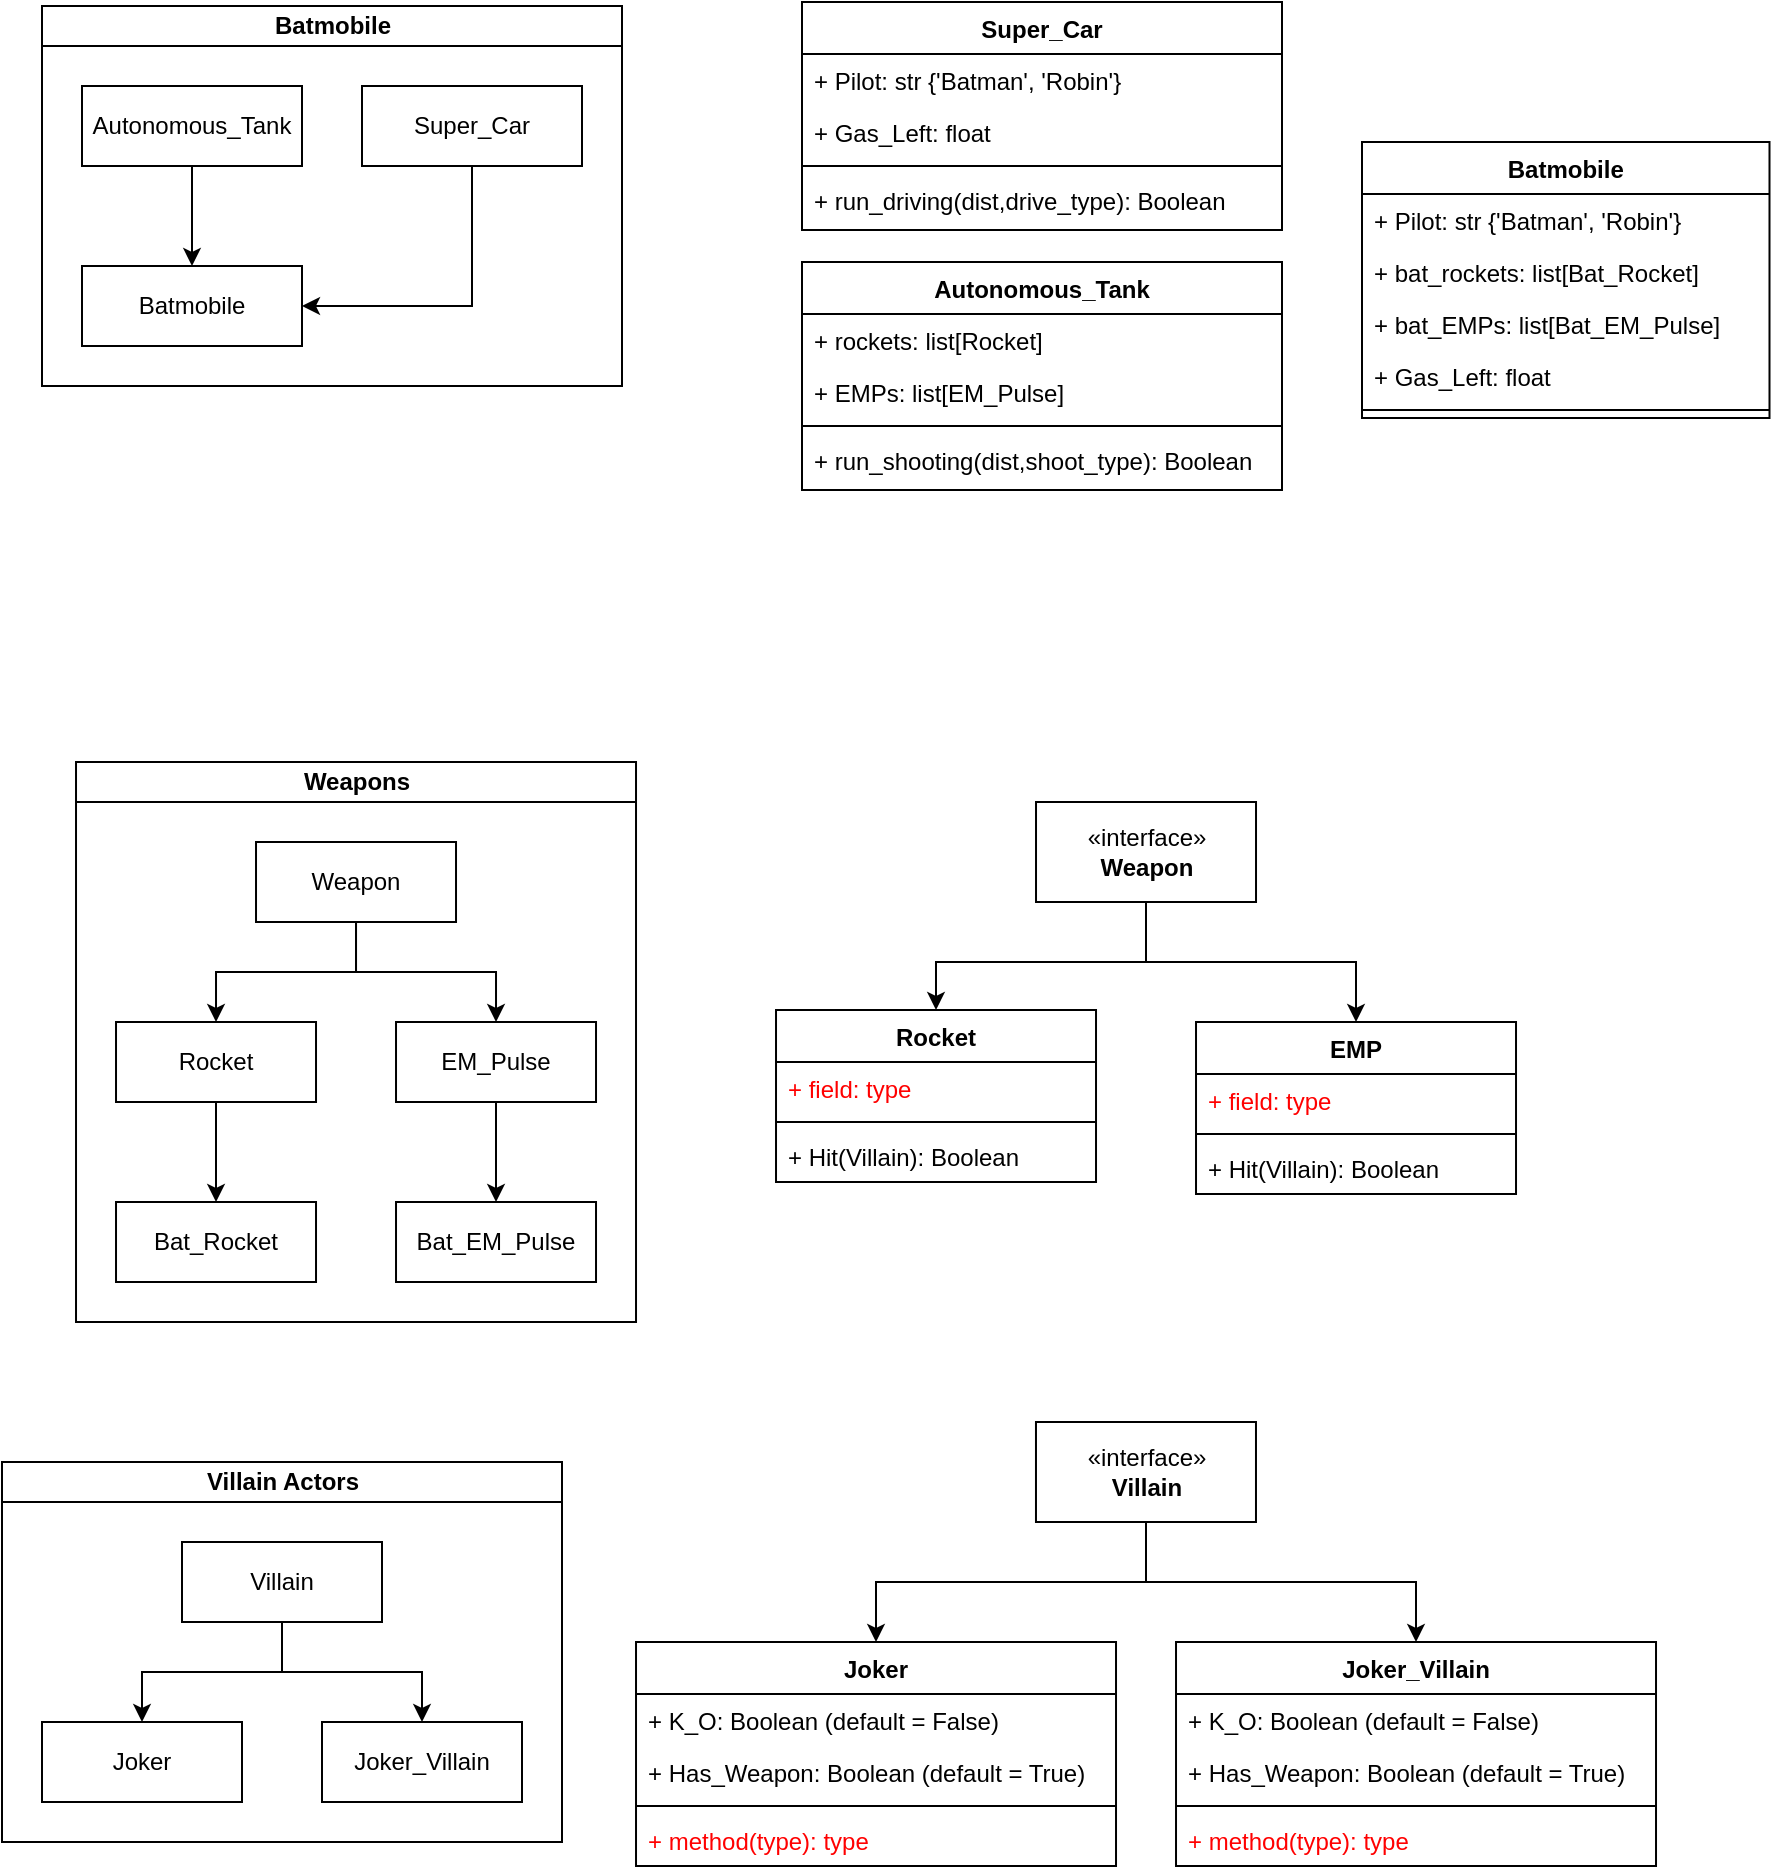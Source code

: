 <mxfile version="13.7.9" type="device"><diagram id="ue3TGciQK1r15YZxMYVg" name="Page-1"><mxGraphModel dx="1495" dy="1184" grid="1" gridSize="10" guides="1" tooltips="1" connect="1" arrows="1" fold="1" page="1" pageScale="1" pageWidth="827" pageHeight="1169" math="0" shadow="0"><root><mxCell id="0"/><mxCell id="1" parent="0"/><mxCell id="WSijbBNQdoImx1uwd8uo-1" value="Villain Actors" style="swimlane;html=1;startSize=20;horizontal=1;childLayout=treeLayout;horizontalTree=0;resizable=0;containerType=tree;" parent="1" vertex="1"><mxGeometry y="770" width="280" height="190" as="geometry"/></mxCell><mxCell id="WSijbBNQdoImx1uwd8uo-2" value="Villain" style="whiteSpace=wrap;html=1;" parent="WSijbBNQdoImx1uwd8uo-1" vertex="1"><mxGeometry x="90" y="40" width="100" height="40" as="geometry"/></mxCell><mxCell id="WSijbBNQdoImx1uwd8uo-3" value="Joker" style="whiteSpace=wrap;html=1;" parent="WSijbBNQdoImx1uwd8uo-1" vertex="1"><mxGeometry x="20" y="130" width="100" height="40" as="geometry"/></mxCell><mxCell id="WSijbBNQdoImx1uwd8uo-4" value="" style="edgeStyle=elbowEdgeStyle;elbow=vertical;html=1;rounded=0;" parent="WSijbBNQdoImx1uwd8uo-1" source="WSijbBNQdoImx1uwd8uo-2" target="WSijbBNQdoImx1uwd8uo-3" edge="1"><mxGeometry relative="1" as="geometry"/></mxCell><mxCell id="WSijbBNQdoImx1uwd8uo-5" value="Joker_Villain" style="whiteSpace=wrap;html=1;" parent="WSijbBNQdoImx1uwd8uo-1" vertex="1"><mxGeometry x="160" y="130" width="100" height="40" as="geometry"/></mxCell><mxCell id="WSijbBNQdoImx1uwd8uo-6" value="" style="edgeStyle=elbowEdgeStyle;elbow=vertical;html=1;rounded=0;" parent="WSijbBNQdoImx1uwd8uo-1" source="WSijbBNQdoImx1uwd8uo-2" target="WSijbBNQdoImx1uwd8uo-5" edge="1"><mxGeometry relative="1" as="geometry"/></mxCell><mxCell id="WSijbBNQdoImx1uwd8uo-7" value="Weapons" style="swimlane;html=1;startSize=20;horizontal=1;childLayout=treeLayout;horizontalTree=0;resizable=0;containerType=tree;" parent="1" vertex="1"><mxGeometry x="37.01" y="420" width="280" height="280" as="geometry"/></mxCell><mxCell id="WSijbBNQdoImx1uwd8uo-8" value="Weapon" style="whiteSpace=wrap;html=1;" parent="WSijbBNQdoImx1uwd8uo-7" vertex="1"><mxGeometry x="90" y="40" width="100" height="40" as="geometry"/></mxCell><mxCell id="ku6yY0L1R4g43gwj--dk-45" style="edgeStyle=orthogonalEdgeStyle;rounded=0;orthogonalLoop=1;jettySize=auto;html=1;exitX=0.5;exitY=1;exitDx=0;exitDy=0;entryX=0.5;entryY=0;entryDx=0;entryDy=0;" edge="1" parent="WSijbBNQdoImx1uwd8uo-7" source="WSijbBNQdoImx1uwd8uo-9" target="ku6yY0L1R4g43gwj--dk-44"><mxGeometry relative="1" as="geometry"/></mxCell><mxCell id="WSijbBNQdoImx1uwd8uo-9" value="Rocket" style="whiteSpace=wrap;html=1;" parent="WSijbBNQdoImx1uwd8uo-7" vertex="1"><mxGeometry x="20" y="130" width="100" height="40" as="geometry"/></mxCell><mxCell id="WSijbBNQdoImx1uwd8uo-10" value="" style="edgeStyle=elbowEdgeStyle;elbow=vertical;html=1;rounded=0;" parent="WSijbBNQdoImx1uwd8uo-7" source="WSijbBNQdoImx1uwd8uo-8" target="WSijbBNQdoImx1uwd8uo-9" edge="1"><mxGeometry relative="1" as="geometry"/></mxCell><mxCell id="ku6yY0L1R4g43gwj--dk-41" style="edgeStyle=orthogonalEdgeStyle;rounded=0;orthogonalLoop=1;jettySize=auto;html=1;exitX=0.5;exitY=1;exitDx=0;exitDy=0;" edge="1" parent="WSijbBNQdoImx1uwd8uo-7" source="WSijbBNQdoImx1uwd8uo-11" target="ku6yY0L1R4g43gwj--dk-40"><mxGeometry relative="1" as="geometry"/></mxCell><mxCell id="WSijbBNQdoImx1uwd8uo-11" value="EM_Pulse" style="whiteSpace=wrap;html=1;" parent="WSijbBNQdoImx1uwd8uo-7" vertex="1"><mxGeometry x="160" y="130" width="100" height="40" as="geometry"/></mxCell><mxCell id="WSijbBNQdoImx1uwd8uo-12" value="" style="edgeStyle=elbowEdgeStyle;elbow=vertical;html=1;rounded=0;" parent="WSijbBNQdoImx1uwd8uo-7" source="WSijbBNQdoImx1uwd8uo-8" target="WSijbBNQdoImx1uwd8uo-11" edge="1"><mxGeometry relative="1" as="geometry"/></mxCell><mxCell id="ku6yY0L1R4g43gwj--dk-40" value="Bat_EM_Pulse" style="rounded=0;whiteSpace=wrap;html=1;" vertex="1" parent="WSijbBNQdoImx1uwd8uo-7"><mxGeometry x="160" y="220" width="100" height="40" as="geometry"/></mxCell><mxCell id="ku6yY0L1R4g43gwj--dk-44" value="Bat_Rocket" style="rounded=0;whiteSpace=wrap;html=1;" vertex="1" parent="WSijbBNQdoImx1uwd8uo-7"><mxGeometry x="20" y="220" width="100" height="40" as="geometry"/></mxCell><mxCell id="WSijbBNQdoImx1uwd8uo-62" value="" style="edgeStyle=orthogonalEdgeStyle;rounded=0;orthogonalLoop=1;jettySize=auto;html=1;entryX=0.5;entryY=0;entryDx=0;entryDy=0;" parent="1" source="WSijbBNQdoImx1uwd8uo-64" target="WSijbBNQdoImx1uwd8uo-65" edge="1"><mxGeometry relative="1" as="geometry"><mxPoint x="727.01" y="475" as="targetPoint"/><Array as="points"><mxPoint x="572.01" y="520"/><mxPoint x="467.01" y="520"/></Array></mxGeometry></mxCell><mxCell id="WSijbBNQdoImx1uwd8uo-63" style="edgeStyle=orthogonalEdgeStyle;rounded=0;orthogonalLoop=1;jettySize=auto;html=1;entryX=0.5;entryY=0;entryDx=0;entryDy=0;" parent="1" source="WSijbBNQdoImx1uwd8uo-64" target="WSijbBNQdoImx1uwd8uo-69" edge="1"><mxGeometry relative="1" as="geometry"><Array as="points"><mxPoint x="572.01" y="520"/><mxPoint x="677.01" y="520"/></Array></mxGeometry></mxCell><mxCell id="WSijbBNQdoImx1uwd8uo-64" value="«interface»&lt;br&gt;&lt;b&gt;Weapon&lt;/b&gt;" style="html=1;" parent="1" vertex="1"><mxGeometry x="517.01" y="440" width="110" height="50" as="geometry"/></mxCell><mxCell id="WSijbBNQdoImx1uwd8uo-73" value="" style="edgeStyle=orthogonalEdgeStyle;rounded=0;orthogonalLoop=1;jettySize=auto;html=1;entryX=0.5;entryY=0;entryDx=0;entryDy=0;" parent="1" source="WSijbBNQdoImx1uwd8uo-75" target="WSijbBNQdoImx1uwd8uo-76" edge="1"><mxGeometry relative="1" as="geometry"><mxPoint x="727" y="785" as="targetPoint"/><Array as="points"><mxPoint x="572" y="830"/><mxPoint x="437" y="830"/></Array></mxGeometry></mxCell><mxCell id="WSijbBNQdoImx1uwd8uo-74" style="edgeStyle=orthogonalEdgeStyle;rounded=0;orthogonalLoop=1;jettySize=auto;html=1;entryX=0.5;entryY=0;entryDx=0;entryDy=0;" parent="1" source="WSijbBNQdoImx1uwd8uo-75" target="oelmLWVL9KXARIqWcuO6-8" edge="1"><mxGeometry relative="1" as="geometry"><Array as="points"><mxPoint x="572" y="830"/><mxPoint x="707" y="830"/></Array><mxPoint x="687" y="870" as="targetPoint"/></mxGeometry></mxCell><mxCell id="WSijbBNQdoImx1uwd8uo-75" value="«interface»&lt;br&gt;&lt;b&gt;Villain&lt;/b&gt;" style="html=1;" parent="1" vertex="1"><mxGeometry x="516.99" y="750" width="110" height="50" as="geometry"/></mxCell><mxCell id="WSijbBNQdoImx1uwd8uo-69" value="EMP" style="swimlane;fontStyle=1;align=center;verticalAlign=top;childLayout=stackLayout;horizontal=1;startSize=26;horizontalStack=0;resizeParent=1;resizeParentMax=0;resizeLast=0;collapsible=1;marginBottom=0;" parent="1" vertex="1"><mxGeometry x="597.01" y="550" width="160" height="86" as="geometry"/></mxCell><mxCell id="WSijbBNQdoImx1uwd8uo-70" value="+ field: type" style="text;strokeColor=none;fillColor=none;align=left;verticalAlign=top;spacingLeft=4;spacingRight=4;overflow=hidden;rotatable=0;points=[[0,0.5],[1,0.5]];portConstraint=eastwest;fontColor=#FF0000;" parent="WSijbBNQdoImx1uwd8uo-69" vertex="1"><mxGeometry y="26" width="160" height="26" as="geometry"/></mxCell><mxCell id="WSijbBNQdoImx1uwd8uo-71" value="" style="line;strokeWidth=1;fillColor=none;align=left;verticalAlign=middle;spacingTop=-1;spacingLeft=3;spacingRight=3;rotatable=0;labelPosition=right;points=[];portConstraint=eastwest;" parent="WSijbBNQdoImx1uwd8uo-69" vertex="1"><mxGeometry y="52" width="160" height="8" as="geometry"/></mxCell><mxCell id="WSijbBNQdoImx1uwd8uo-98" value="+ Hit(Villain): Boolean" style="text;strokeColor=none;fillColor=none;align=left;verticalAlign=top;spacingLeft=4;spacingRight=4;overflow=hidden;rotatable=0;points=[[0,0.5],[1,0.5]];portConstraint=eastwest;" parent="WSijbBNQdoImx1uwd8uo-69" vertex="1"><mxGeometry y="60" width="160" height="26" as="geometry"/></mxCell><mxCell id="WSijbBNQdoImx1uwd8uo-65" value="Rocket" style="swimlane;fontStyle=1;align=center;verticalAlign=top;childLayout=stackLayout;horizontal=1;startSize=26;horizontalStack=0;resizeParent=1;resizeParentMax=0;resizeLast=0;collapsible=1;marginBottom=0;" parent="1" vertex="1"><mxGeometry x="387.01" y="544" width="160" height="86" as="geometry"/></mxCell><mxCell id="WSijbBNQdoImx1uwd8uo-66" value="+ field: type" style="text;strokeColor=none;fillColor=none;align=left;verticalAlign=top;spacingLeft=4;spacingRight=4;overflow=hidden;rotatable=0;points=[[0,0.5],[1,0.5]];portConstraint=eastwest;fontColor=#FF0000;" parent="WSijbBNQdoImx1uwd8uo-65" vertex="1"><mxGeometry y="26" width="160" height="26" as="geometry"/></mxCell><mxCell id="WSijbBNQdoImx1uwd8uo-67" value="" style="line;strokeWidth=1;fillColor=none;align=left;verticalAlign=middle;spacingTop=-1;spacingLeft=3;spacingRight=3;rotatable=0;labelPosition=right;points=[];portConstraint=eastwest;" parent="WSijbBNQdoImx1uwd8uo-65" vertex="1"><mxGeometry y="52" width="160" height="8" as="geometry"/></mxCell><mxCell id="WSijbBNQdoImx1uwd8uo-68" value="+ Hit(Villain): Boolean" style="text;strokeColor=none;fillColor=none;align=left;verticalAlign=top;spacingLeft=4;spacingRight=4;overflow=hidden;rotatable=0;points=[[0,0.5],[1,0.5]];portConstraint=eastwest;" parent="WSijbBNQdoImx1uwd8uo-65" vertex="1"><mxGeometry y="60" width="160" height="26" as="geometry"/></mxCell><mxCell id="WSijbBNQdoImx1uwd8uo-76" value="Joker" style="swimlane;fontStyle=1;align=center;verticalAlign=top;childLayout=stackLayout;horizontal=1;startSize=26;horizontalStack=0;resizeParent=1;resizeParentMax=0;resizeLast=0;collapsible=1;marginBottom=0;" parent="1" vertex="1"><mxGeometry x="317.01" y="860" width="240" height="112" as="geometry"/></mxCell><mxCell id="oelmLWVL9KXARIqWcuO6-1" value="+ K_O: Boolean (default = False)" style="text;strokeColor=none;fillColor=none;align=left;verticalAlign=top;spacingLeft=4;spacingRight=4;overflow=hidden;rotatable=0;points=[[0,0.5],[1,0.5]];portConstraint=eastwest;fontColor=#000000;labelBackgroundColor=#ffffff;" parent="WSijbBNQdoImx1uwd8uo-76" vertex="1"><mxGeometry y="26" width="240" height="26" as="geometry"/></mxCell><mxCell id="WSijbBNQdoImx1uwd8uo-77" value="+ Has_Weapon: Boolean (default = True)" style="text;strokeColor=none;fillColor=none;align=left;verticalAlign=top;spacingLeft=4;spacingRight=4;overflow=hidden;rotatable=0;points=[[0,0.5],[1,0.5]];portConstraint=eastwest;fontColor=#000000;" parent="WSijbBNQdoImx1uwd8uo-76" vertex="1"><mxGeometry y="52" width="240" height="26" as="geometry"/></mxCell><mxCell id="WSijbBNQdoImx1uwd8uo-78" value="" style="line;strokeWidth=1;fillColor=none;align=left;verticalAlign=middle;spacingTop=-1;spacingLeft=3;spacingRight=3;rotatable=0;labelPosition=right;points=[];portConstraint=eastwest;" parent="WSijbBNQdoImx1uwd8uo-76" vertex="1"><mxGeometry y="78" width="240" height="8" as="geometry"/></mxCell><mxCell id="WSijbBNQdoImx1uwd8uo-79" value="+ method(type): type" style="text;strokeColor=none;fillColor=none;align=left;verticalAlign=top;spacingLeft=4;spacingRight=4;overflow=hidden;rotatable=0;points=[[0,0.5],[1,0.5]];portConstraint=eastwest;fontColor=#FF0000;" parent="WSijbBNQdoImx1uwd8uo-76" vertex="1"><mxGeometry y="86" width="240" height="26" as="geometry"/></mxCell><mxCell id="oelmLWVL9KXARIqWcuO6-8" value="Joker_Villain" style="swimlane;fontStyle=1;align=center;verticalAlign=top;childLayout=stackLayout;horizontal=1;startSize=26;horizontalStack=0;resizeParent=1;resizeParentMax=0;resizeLast=0;collapsible=1;marginBottom=0;" parent="1" vertex="1"><mxGeometry x="587.01" y="860" width="240" height="112" as="geometry"/></mxCell><mxCell id="oelmLWVL9KXARIqWcuO6-9" value="+ K_O: Boolean (default = False)" style="text;strokeColor=none;fillColor=none;align=left;verticalAlign=top;spacingLeft=4;spacingRight=4;overflow=hidden;rotatable=0;points=[[0,0.5],[1,0.5]];portConstraint=eastwest;fontColor=#000000;labelBackgroundColor=#ffffff;" parent="oelmLWVL9KXARIqWcuO6-8" vertex="1"><mxGeometry y="26" width="240" height="26" as="geometry"/></mxCell><mxCell id="oelmLWVL9KXARIqWcuO6-10" value="+ Has_Weapon: Boolean (default = True)" style="text;strokeColor=none;fillColor=none;align=left;verticalAlign=top;spacingLeft=4;spacingRight=4;overflow=hidden;rotatable=0;points=[[0,0.5],[1,0.5]];portConstraint=eastwest;fontColor=#000000;" parent="oelmLWVL9KXARIqWcuO6-8" vertex="1"><mxGeometry y="52" width="240" height="26" as="geometry"/></mxCell><mxCell id="oelmLWVL9KXARIqWcuO6-11" value="" style="line;strokeWidth=1;fillColor=none;align=left;verticalAlign=middle;spacingTop=-1;spacingLeft=3;spacingRight=3;rotatable=0;labelPosition=right;points=[];portConstraint=eastwest;" parent="oelmLWVL9KXARIqWcuO6-8" vertex="1"><mxGeometry y="78" width="240" height="8" as="geometry"/></mxCell><mxCell id="oelmLWVL9KXARIqWcuO6-12" value="+ method(type): type" style="text;strokeColor=none;fillColor=none;align=left;verticalAlign=top;spacingLeft=4;spacingRight=4;overflow=hidden;rotatable=0;points=[[0,0.5],[1,0.5]];portConstraint=eastwest;fontColor=#FF0000;" parent="oelmLWVL9KXARIqWcuO6-8" vertex="1"><mxGeometry y="86" width="240" height="26" as="geometry"/></mxCell><mxCell id="ku6yY0L1R4g43gwj--dk-27" value="Batmobile" style="swimlane;html=1;startSize=20;horizontal=1;childLayout=treeLayout;horizontalTree=0;resizable=0;containerType=tree;" vertex="1" parent="1"><mxGeometry x="20.0" y="42" width="290" height="190" as="geometry"/></mxCell><mxCell id="ku6yY0L1R4g43gwj--dk-51" style="edgeStyle=orthogonalEdgeStyle;rounded=0;orthogonalLoop=1;jettySize=auto;html=1;exitX=0.5;exitY=1;exitDx=0;exitDy=0;entryX=0.5;entryY=0;entryDx=0;entryDy=0;" edge="1" parent="ku6yY0L1R4g43gwj--dk-27" source="ku6yY0L1R4g43gwj--dk-28" target="ku6yY0L1R4g43gwj--dk-50"><mxGeometry relative="1" as="geometry"/></mxCell><mxCell id="ku6yY0L1R4g43gwj--dk-28" value="Autonomous_Tank" style="whiteSpace=wrap;html=1;" vertex="1" parent="ku6yY0L1R4g43gwj--dk-27"><mxGeometry x="20" y="40" width="110" height="40" as="geometry"/></mxCell><mxCell id="ku6yY0L1R4g43gwj--dk-52" style="edgeStyle=orthogonalEdgeStyle;rounded=0;orthogonalLoop=1;jettySize=auto;html=1;" edge="1" parent="ku6yY0L1R4g43gwj--dk-27" source="ku6yY0L1R4g43gwj--dk-33" target="ku6yY0L1R4g43gwj--dk-50"><mxGeometry relative="1" as="geometry"><Array as="points"><mxPoint x="215" y="150"/></Array></mxGeometry></mxCell><mxCell id="ku6yY0L1R4g43gwj--dk-33" value="Super_Car" style="rounded=0;whiteSpace=wrap;html=1;" vertex="1" parent="ku6yY0L1R4g43gwj--dk-27"><mxGeometry x="160" y="40" width="110" height="40" as="geometry"/></mxCell><mxCell id="ku6yY0L1R4g43gwj--dk-50" value="Batmobile" style="whiteSpace=wrap;html=1;" vertex="1" parent="ku6yY0L1R4g43gwj--dk-27"><mxGeometry x="20" y="130" width="110" height="40" as="geometry"/></mxCell><mxCell id="ku6yY0L1R4g43gwj--dk-8" value="Super_Car" style="swimlane;fontStyle=1;align=center;verticalAlign=top;childLayout=stackLayout;horizontal=1;startSize=26;horizontalStack=0;resizeParent=1;resizeParentMax=0;resizeLast=0;collapsible=1;marginBottom=0;" vertex="1" parent="1"><mxGeometry x="400" y="40" width="240" height="114" as="geometry"><mxRectangle x="465" y="224" width="90" height="26" as="alternateBounds"/></mxGeometry></mxCell><mxCell id="ku6yY0L1R4g43gwj--dk-9" value="+ Pilot: str {'Batman', 'Robin'}" style="text;strokeColor=none;fillColor=none;align=left;verticalAlign=top;spacingLeft=4;spacingRight=4;overflow=hidden;rotatable=0;points=[[0,0.5],[1,0.5]];portConstraint=eastwest;fontStyle=0" vertex="1" parent="ku6yY0L1R4g43gwj--dk-8"><mxGeometry y="26" width="240" height="26" as="geometry"/></mxCell><mxCell id="ku6yY0L1R4g43gwj--dk-12" value="+ Gas_Left: float" style="text;strokeColor=none;fillColor=none;align=left;verticalAlign=top;spacingLeft=4;spacingRight=4;overflow=hidden;rotatable=0;points=[[0,0.5],[1,0.5]];portConstraint=eastwest;" vertex="1" parent="ku6yY0L1R4g43gwj--dk-8"><mxGeometry y="52" width="240" height="26" as="geometry"/></mxCell><mxCell id="ku6yY0L1R4g43gwj--dk-13" value="" style="line;strokeWidth=1;fillColor=none;align=left;verticalAlign=middle;spacingTop=-1;spacingLeft=3;spacingRight=3;rotatable=0;labelPosition=right;points=[];portConstraint=eastwest;" vertex="1" parent="ku6yY0L1R4g43gwj--dk-8"><mxGeometry y="78" width="240" height="8" as="geometry"/></mxCell><mxCell id="ku6yY0L1R4g43gwj--dk-14" value="+ run_driving(dist,drive_type): Boolean" style="text;strokeColor=none;fillColor=none;align=left;verticalAlign=top;spacingLeft=4;spacingRight=4;overflow=hidden;rotatable=0;points=[[0,0.5],[1,0.5]];portConstraint=eastwest;" vertex="1" parent="ku6yY0L1R4g43gwj--dk-8"><mxGeometry y="86" width="240" height="28" as="geometry"/></mxCell><mxCell id="ku6yY0L1R4g43gwj--dk-16" value="Autonomous_Tank" style="swimlane;fontStyle=1;align=center;verticalAlign=top;childLayout=stackLayout;horizontal=1;startSize=26;horizontalStack=0;resizeParent=1;resizeParentMax=0;resizeLast=0;collapsible=1;marginBottom=0;" vertex="1" parent="1"><mxGeometry x="400" y="170" width="240" height="114" as="geometry"><mxRectangle x="465" y="224" width="90" height="26" as="alternateBounds"/></mxGeometry></mxCell><mxCell id="ku6yY0L1R4g43gwj--dk-17" value="+ rockets: list[Rocket]" style="text;strokeColor=none;fillColor=none;align=left;verticalAlign=top;spacingLeft=4;spacingRight=4;overflow=hidden;rotatable=0;points=[[0,0.5],[1,0.5]];portConstraint=eastwest;fontStyle=0" vertex="1" parent="ku6yY0L1R4g43gwj--dk-16"><mxGeometry y="26" width="240" height="26" as="geometry"/></mxCell><mxCell id="ku6yY0L1R4g43gwj--dk-18" value="+ EMPs: list[EM_Pulse]" style="text;strokeColor=none;fillColor=none;align=left;verticalAlign=top;spacingLeft=4;spacingRight=4;overflow=hidden;rotatable=0;points=[[0,0.5],[1,0.5]];portConstraint=eastwest;" vertex="1" parent="ku6yY0L1R4g43gwj--dk-16"><mxGeometry y="52" width="240" height="26" as="geometry"/></mxCell><mxCell id="ku6yY0L1R4g43gwj--dk-19" value="" style="line;strokeWidth=1;fillColor=none;align=left;verticalAlign=middle;spacingTop=-1;spacingLeft=3;spacingRight=3;rotatable=0;labelPosition=right;points=[];portConstraint=eastwest;" vertex="1" parent="ku6yY0L1R4g43gwj--dk-16"><mxGeometry y="78" width="240" height="8" as="geometry"/></mxCell><mxCell id="ku6yY0L1R4g43gwj--dk-20" value="+ run_shooting(dist,shoot_type): Boolean" style="text;strokeColor=none;fillColor=none;align=left;verticalAlign=top;spacingLeft=4;spacingRight=4;overflow=hidden;rotatable=0;points=[[0,0.5],[1,0.5]];portConstraint=eastwest;" vertex="1" parent="ku6yY0L1R4g43gwj--dk-16"><mxGeometry y="86" width="240" height="28" as="geometry"/></mxCell><mxCell id="WSijbBNQdoImx1uwd8uo-51" value="Batmobile" style="swimlane;fontStyle=1;align=center;verticalAlign=top;childLayout=stackLayout;horizontal=1;startSize=26;horizontalStack=0;resizeParent=1;resizeParentMax=0;resizeLast=0;collapsible=1;marginBottom=0;" parent="1" vertex="1"><mxGeometry x="680" y="110" width="203.75" height="138" as="geometry"><mxRectangle x="465" y="224" width="90" height="26" as="alternateBounds"/></mxGeometry></mxCell><mxCell id="WSijbBNQdoImx1uwd8uo-52" value="+ Pilot: str {'Batman', 'Robin'}" style="text;strokeColor=none;fillColor=none;align=left;verticalAlign=top;spacingLeft=4;spacingRight=4;overflow=hidden;rotatable=0;points=[[0,0.5],[1,0.5]];portConstraint=eastwest;fontStyle=0" parent="WSijbBNQdoImx1uwd8uo-51" vertex="1"><mxGeometry y="26" width="203.75" height="26" as="geometry"/></mxCell><mxCell id="WSijbBNQdoImx1uwd8uo-87" value="+ bat_rockets: list[Bat_Rocket]" style="text;strokeColor=none;fillColor=none;align=left;verticalAlign=top;spacingLeft=4;spacingRight=4;overflow=hidden;rotatable=0;points=[[0,0.5],[1,0.5]];portConstraint=eastwest;" parent="WSijbBNQdoImx1uwd8uo-51" vertex="1"><mxGeometry y="52" width="203.75" height="26" as="geometry"/></mxCell><mxCell id="WSijbBNQdoImx1uwd8uo-88" value="+ bat_EMPs: list[Bat_EM_Pulse]" style="text;strokeColor=none;fillColor=none;align=left;verticalAlign=top;spacingLeft=4;spacingRight=4;overflow=hidden;rotatable=0;points=[[0,0.5],[1,0.5]];portConstraint=eastwest;" parent="WSijbBNQdoImx1uwd8uo-51" vertex="1"><mxGeometry y="78" width="203.75" height="26" as="geometry"/></mxCell><mxCell id="WSijbBNQdoImx1uwd8uo-90" value="+ Gas_Left: float" style="text;strokeColor=none;fillColor=none;align=left;verticalAlign=top;spacingLeft=4;spacingRight=4;overflow=hidden;rotatable=0;points=[[0,0.5],[1,0.5]];portConstraint=eastwest;" parent="WSijbBNQdoImx1uwd8uo-51" vertex="1"><mxGeometry y="104" width="203.75" height="26" as="geometry"/></mxCell><mxCell id="WSijbBNQdoImx1uwd8uo-53" value="" style="line;strokeWidth=1;fillColor=none;align=left;verticalAlign=middle;spacingTop=-1;spacingLeft=3;spacingRight=3;rotatable=0;labelPosition=right;points=[];portConstraint=eastwest;" parent="WSijbBNQdoImx1uwd8uo-51" vertex="1"><mxGeometry y="130" width="203.75" height="8" as="geometry"/></mxCell></root></mxGraphModel></diagram></mxfile>